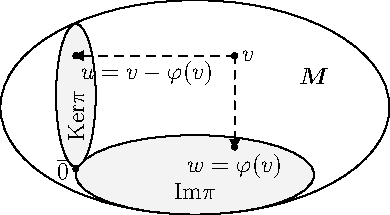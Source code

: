 unitsize(0.7cm);
size(5cm);

texpreamble("\usepackage{bm}");

path ker = ellipse((0,0), 0.5, 1.8);
pair restc = (3,-2);
path rest = ellipse(restc,3,1);

label("$\bm M$", (6, 0.5));
label("$\textrm{Im} \pi$", restc - (0,0.4));
label(Label("$\textrm{Ker}\pi$", position=(0,-0.5), embed=Rotate((0,1))));

path whole = ellipse((3,-0.3),4.9,2.7);

pair mypoint = (4,1);
pair projIm = (mypoint.x, restc.y + 0.7),
     projKer = (0, mypoint.y);
path projX = mypoint -- projIm;
path projY = mypoint -- projKer;

fill(ker, gray(0.95));
fill(rest, gray(0.95));

draw(ker);
draw(rest);
draw(whole);

dot(Label("$\overline 0$", align=Relative(W)), (0,-1.85));
dot("$v$", mypoint);

dot(Label("$u=v - \varphi(v)$", align=Relative(SE)), projKer);
dot(Label("$w=\varphi(v)$", align=Relative(S)), projIm);

draw(projX, arrow=ArcArrow(), dashed);
draw(projY, arrow=ArcArrow(), dashed);
